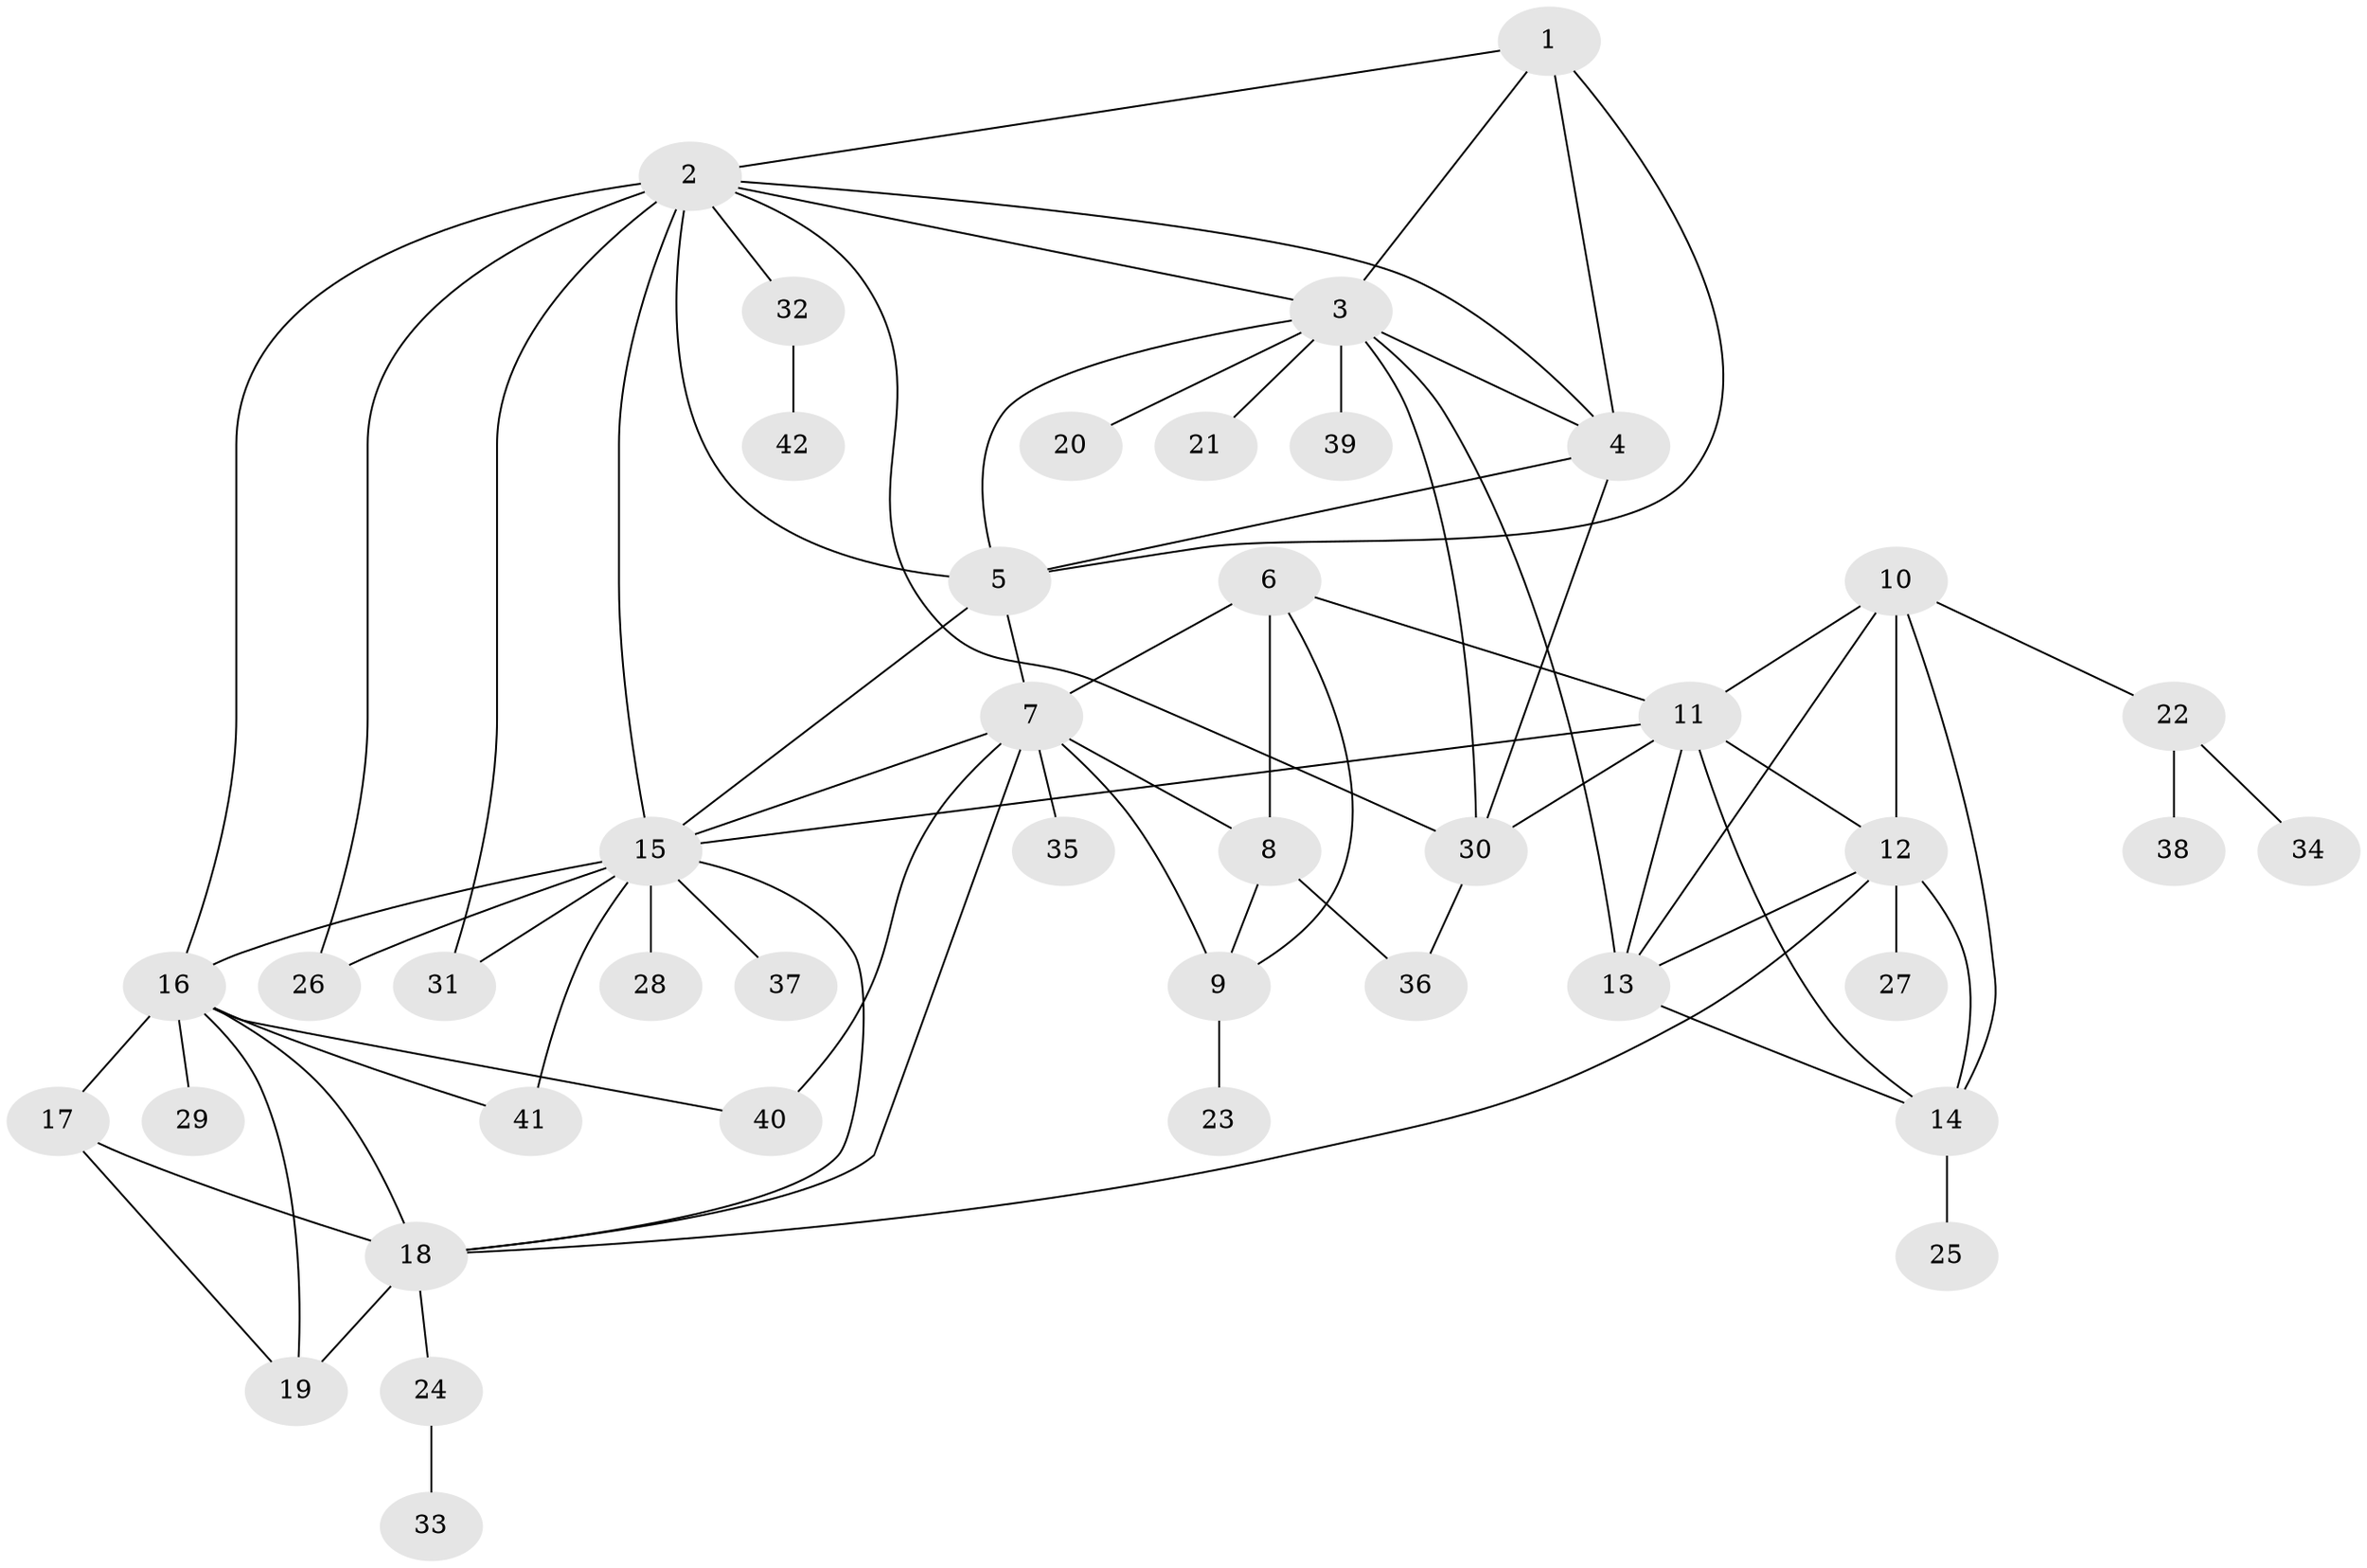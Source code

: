 // original degree distribution, {5: 0.02857142857142857, 9: 0.02857142857142857, 11: 0.009523809523809525, 6: 0.06666666666666667, 13: 0.009523809523809525, 7: 0.0380952380952381, 8: 0.0380952380952381, 12: 0.009523809523809525, 4: 0.02857142857142857, 2: 0.13333333333333333, 1: 0.5333333333333333, 3: 0.0761904761904762}
// Generated by graph-tools (version 1.1) at 2025/52/03/04/25 22:52:14]
// undirected, 42 vertices, 75 edges
graph export_dot {
  node [color=gray90,style=filled];
  1;
  2;
  3;
  4;
  5;
  6;
  7;
  8;
  9;
  10;
  11;
  12;
  13;
  14;
  15;
  16;
  17;
  18;
  19;
  20;
  21;
  22;
  23;
  24;
  25;
  26;
  27;
  28;
  29;
  30;
  31;
  32;
  33;
  34;
  35;
  36;
  37;
  38;
  39;
  40;
  41;
  42;
  1 -- 2 [weight=1.0];
  1 -- 3 [weight=1.0];
  1 -- 4 [weight=1.0];
  1 -- 5 [weight=1.0];
  2 -- 3 [weight=1.0];
  2 -- 4 [weight=1.0];
  2 -- 5 [weight=7.0];
  2 -- 15 [weight=1.0];
  2 -- 16 [weight=1.0];
  2 -- 26 [weight=1.0];
  2 -- 30 [weight=1.0];
  2 -- 31 [weight=1.0];
  2 -- 32 [weight=1.0];
  3 -- 4 [weight=1.0];
  3 -- 5 [weight=1.0];
  3 -- 13 [weight=1.0];
  3 -- 20 [weight=1.0];
  3 -- 21 [weight=1.0];
  3 -- 30 [weight=1.0];
  3 -- 39 [weight=1.0];
  4 -- 5 [weight=1.0];
  4 -- 30 [weight=1.0];
  5 -- 7 [weight=1.0];
  5 -- 15 [weight=1.0];
  6 -- 7 [weight=2.0];
  6 -- 8 [weight=1.0];
  6 -- 9 [weight=1.0];
  6 -- 11 [weight=1.0];
  7 -- 8 [weight=2.0];
  7 -- 9 [weight=2.0];
  7 -- 15 [weight=1.0];
  7 -- 18 [weight=1.0];
  7 -- 35 [weight=1.0];
  7 -- 40 [weight=1.0];
  8 -- 9 [weight=1.0];
  8 -- 36 [weight=1.0];
  9 -- 23 [weight=1.0];
  10 -- 11 [weight=1.0];
  10 -- 12 [weight=1.0];
  10 -- 13 [weight=1.0];
  10 -- 14 [weight=1.0];
  10 -- 22 [weight=1.0];
  11 -- 12 [weight=1.0];
  11 -- 13 [weight=1.0];
  11 -- 14 [weight=1.0];
  11 -- 15 [weight=1.0];
  11 -- 30 [weight=5.0];
  12 -- 13 [weight=1.0];
  12 -- 14 [weight=1.0];
  12 -- 18 [weight=1.0];
  12 -- 27 [weight=1.0];
  13 -- 14 [weight=1.0];
  14 -- 25 [weight=1.0];
  15 -- 16 [weight=1.0];
  15 -- 18 [weight=1.0];
  15 -- 26 [weight=1.0];
  15 -- 28 [weight=2.0];
  15 -- 31 [weight=1.0];
  15 -- 37 [weight=2.0];
  15 -- 41 [weight=1.0];
  16 -- 17 [weight=2.0];
  16 -- 18 [weight=2.0];
  16 -- 19 [weight=2.0];
  16 -- 29 [weight=1.0];
  16 -- 40 [weight=1.0];
  16 -- 41 [weight=1.0];
  17 -- 18 [weight=1.0];
  17 -- 19 [weight=1.0];
  18 -- 19 [weight=1.0];
  18 -- 24 [weight=1.0];
  22 -- 34 [weight=1.0];
  22 -- 38 [weight=1.0];
  24 -- 33 [weight=1.0];
  30 -- 36 [weight=1.0];
  32 -- 42 [weight=1.0];
}
